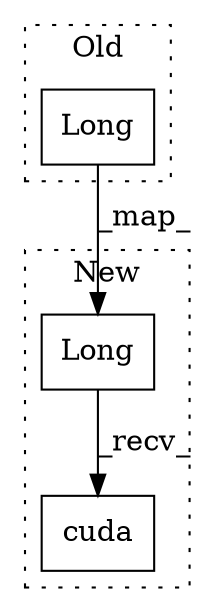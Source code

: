 digraph G {
subgraph cluster0 {
1 [label="Long" a="32" s="8340" l="6" shape="box"];
label = "Old";
style="dotted";
}
subgraph cluster1 {
2 [label="Long" a="32" s="8305" l="6" shape="box"];
3 [label="cuda" a="32" s="8373" l="6" shape="box"];
label = "New";
style="dotted";
}
1 -> 2 [label="_map_"];
2 -> 3 [label="_recv_"];
}